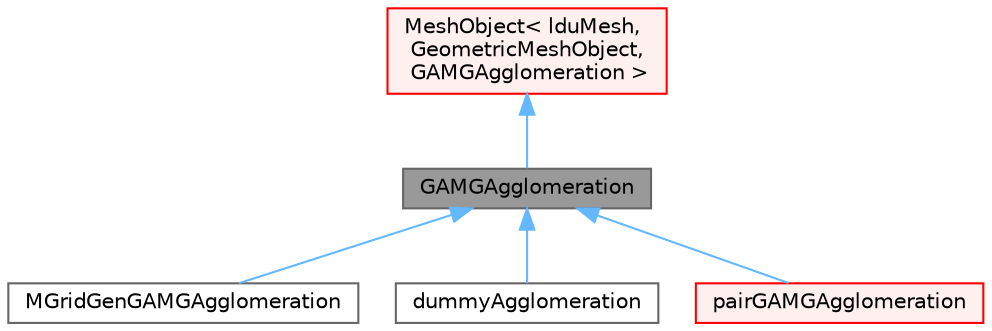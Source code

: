 digraph "GAMGAgglomeration"
{
 // LATEX_PDF_SIZE
  bgcolor="transparent";
  edge [fontname=Helvetica,fontsize=10,labelfontname=Helvetica,labelfontsize=10];
  node [fontname=Helvetica,fontsize=10,shape=box,height=0.2,width=0.4];
  Node1 [id="Node000001",label="GAMGAgglomeration",height=0.2,width=0.4,color="gray40", fillcolor="grey60", style="filled", fontcolor="black",tooltip="Geometric agglomerated algebraic multigrid agglomeration class."];
  Node2 -> Node1 [id="edge1_Node000001_Node000002",dir="back",color="steelblue1",style="solid",tooltip=" "];
  Node2 [id="Node000002",label="MeshObject\< lduMesh,\l GeometricMeshObject,\l GAMGAgglomeration \>",height=0.2,width=0.4,color="red", fillcolor="#FFF0F0", style="filled",URL="$classFoam_1_1MeshObject.html",tooltip=" "];
  Node1 -> Node6 [id="edge2_Node000001_Node000006",dir="back",color="steelblue1",style="solid",tooltip=" "];
  Node6 [id="Node000006",label="MGridGenGAMGAgglomeration",height=0.2,width=0.4,color="gray40", fillcolor="white", style="filled",URL="$classFoam_1_1MGridGenGAMGAgglomeration.html",tooltip="Agglomerate using the MGridGen algorithm."];
  Node1 -> Node7 [id="edge3_Node000001_Node000007",dir="back",color="steelblue1",style="solid",tooltip=" "];
  Node7 [id="Node000007",label="dummyAgglomeration",height=0.2,width=0.4,color="gray40", fillcolor="white", style="filled",URL="$classFoam_1_1dummyAgglomeration.html",tooltip="Agglomerate without combining cells. Used for testing."];
  Node1 -> Node8 [id="edge4_Node000001_Node000008",dir="back",color="steelblue1",style="solid",tooltip=" "];
  Node8 [id="Node000008",label="pairGAMGAgglomeration",height=0.2,width=0.4,color="red", fillcolor="#FFF0F0", style="filled",URL="$classFoam_1_1pairGAMGAgglomeration.html",tooltip="Agglomerate using the pair algorithm."];
}
